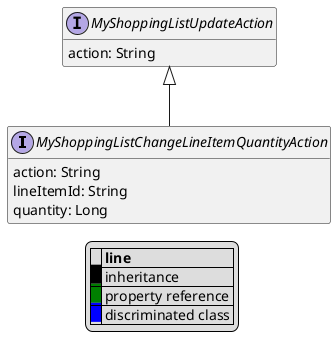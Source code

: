 @startuml

hide empty fields
hide empty methods
legend
|= |= line |
|<back:black>   </back>| inheritance |
|<back:green>   </back>| property reference |
|<back:blue>   </back>| discriminated class |
endlegend
interface MyShoppingListChangeLineItemQuantityAction [[MyShoppingListChangeLineItemQuantityAction.svg]] extends MyShoppingListUpdateAction {
    action: String
    lineItemId: String
    quantity: Long
}
interface MyShoppingListUpdateAction [[MyShoppingListUpdateAction.svg]]  {
    action: String
}





@enduml
